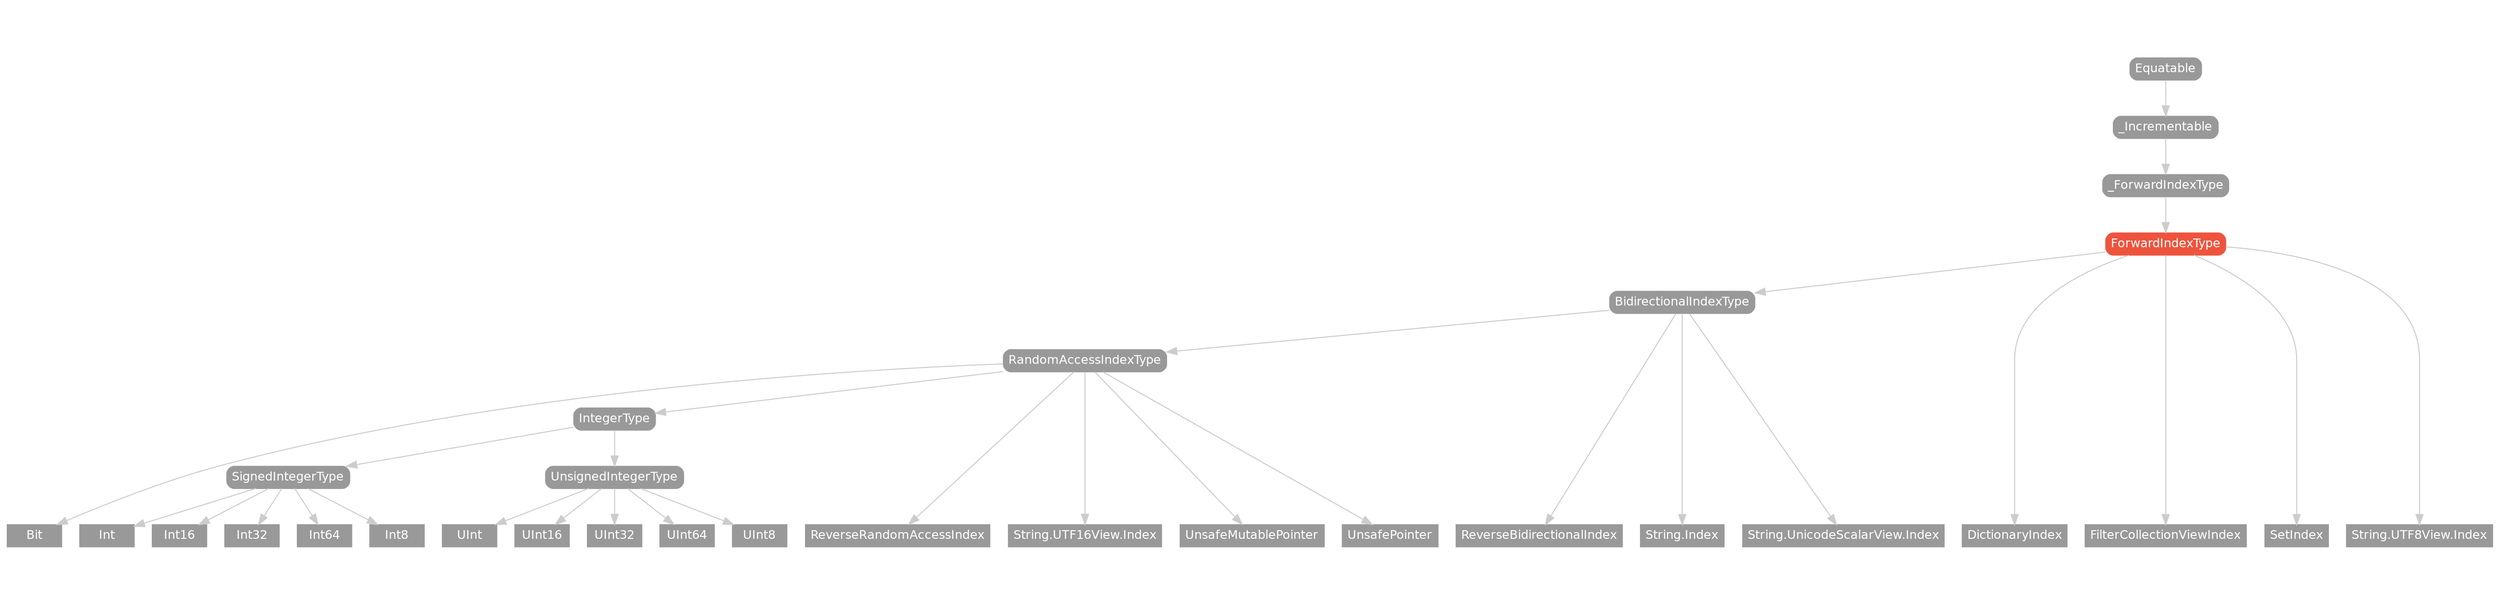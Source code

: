strict digraph "ForwardIndexType - Type Hierarchy - SwiftDoc.org" {
    pad="0.1,0.8"
    node [shape=box, style="filled,rounded", color="#999999", fillcolor="#999999", fontcolor=white, fontname=Helvetica, fontnames="Helvetica,sansserif", fontsize=12, margin="0.07,0.05", height="0.3"]
    edge [color="#cccccc"]
    "BidirectionalIndexType" [URL="/protocol/BidirectionalIndexType/hierarchy/"]
    "Bit" [URL="/type/Bit/hierarchy/", style=filled]
    "DictionaryIndex" [URL="/type/DictionaryIndex/hierarchy/", style=filled]
    "Equatable" [URL="/protocol/Equatable/hierarchy/"]
    "FilterCollectionViewIndex" [URL="/type/FilterCollectionViewIndex/hierarchy/", style=filled]
    "ForwardIndexType" [URL="/protocol/ForwardIndexType/", style="filled,rounded", fillcolor="#ee543d", color="#ee543d"]
    "Int" [URL="/type/Int/hierarchy/", style=filled]
    "Int16" [URL="/type/Int16/hierarchy/", style=filled]
    "Int32" [URL="/type/Int32/hierarchy/", style=filled]
    "Int64" [URL="/type/Int64/hierarchy/", style=filled]
    "Int8" [URL="/type/Int8/hierarchy/", style=filled]
    "IntegerType" [URL="/protocol/IntegerType/hierarchy/"]
    "RandomAccessIndexType" [URL="/protocol/RandomAccessIndexType/hierarchy/"]
    "ReverseBidirectionalIndex" [URL="/type/ReverseBidirectionalIndex/hierarchy/", style=filled]
    "ReverseRandomAccessIndex" [URL="/type/ReverseRandomAccessIndex/hierarchy/", style=filled]
    "SetIndex" [URL="/type/SetIndex/hierarchy/", style=filled]
    "SignedIntegerType" [URL="/protocol/SignedIntegerType/hierarchy/"]
    "String.Index" [URL="/type/String.Index/hierarchy/", style=filled]
    "String.UTF16View.Index" [URL="/type/String.UTF16View.Index/hierarchy/", style=filled]
    "String.UTF8View.Index" [URL="/type/String.UTF8View.Index/hierarchy/", style=filled]
    "String.UnicodeScalarView.Index" [URL="/type/String.UnicodeScalarView.Index/hierarchy/", style=filled]
    "UInt" [URL="/type/UInt/hierarchy/", style=filled]
    "UInt16" [URL="/type/UInt16/hierarchy/", style=filled]
    "UInt32" [URL="/type/UInt32/hierarchy/", style=filled]
    "UInt64" [URL="/type/UInt64/hierarchy/", style=filled]
    "UInt8" [URL="/type/UInt8/hierarchy/", style=filled]
    "UnsafeMutablePointer" [URL="/type/UnsafeMutablePointer/hierarchy/", style=filled]
    "UnsafePointer" [URL="/type/UnsafePointer/hierarchy/", style=filled]
    "UnsignedIntegerType" [URL="/protocol/UnsignedIntegerType/hierarchy/"]
    "_ForwardIndexType" [URL="/protocol/_ForwardIndexType/hierarchy/"]
    "_Incrementable" [URL="/protocol/_Incrementable/hierarchy/"]    "ForwardIndexType" -> "BidirectionalIndexType"
    "ForwardIndexType" -> "DictionaryIndex"
    "ForwardIndexType" -> "FilterCollectionViewIndex"
    "ForwardIndexType" -> "SetIndex"
    "ForwardIndexType" -> "String.UTF8View.Index"
    "BidirectionalIndexType" -> "RandomAccessIndexType"
    "BidirectionalIndexType" -> "ReverseBidirectionalIndex"
    "BidirectionalIndexType" -> "String.Index"
    "BidirectionalIndexType" -> "String.UnicodeScalarView.Index"
    "RandomAccessIndexType" -> "Bit"
    "RandomAccessIndexType" -> "IntegerType"
    "RandomAccessIndexType" -> "ReverseRandomAccessIndex"
    "RandomAccessIndexType" -> "UnsafeMutablePointer"
    "RandomAccessIndexType" -> "UnsafePointer"
    "RandomAccessIndexType" -> "String.UTF16View.Index"
    "IntegerType" -> "SignedIntegerType"
    "IntegerType" -> "UnsignedIntegerType"
    "SignedIntegerType" -> "Int"
    "SignedIntegerType" -> "Int16"
    "SignedIntegerType" -> "Int32"
    "SignedIntegerType" -> "Int64"
    "SignedIntegerType" -> "Int8"
    "UnsignedIntegerType" -> "UInt"
    "UnsignedIntegerType" -> "UInt16"
    "UnsignedIntegerType" -> "UInt32"
    "UnsignedIntegerType" -> "UInt64"
    "UnsignedIntegerType" -> "UInt8"
    "_ForwardIndexType" -> "ForwardIndexType"
    "_Incrementable" -> "_ForwardIndexType"
    "Equatable" -> "_Incrementable"
    subgraph Types {
        rank = max; "DictionaryIndex"; "FilterCollectionViewIndex"; "SetIndex"; "String.UTF8View.Index"; "ReverseBidirectionalIndex"; "String.Index"; "String.UnicodeScalarView.Index"; "Bit"; "ReverseRandomAccessIndex"; "UnsafeMutablePointer"; "UnsafePointer"; "String.UTF16View.Index"; "Int"; "Int16"; "Int32"; "Int64"; "Int8"; "UInt"; "UInt16"; "UInt32"; "UInt64"; "UInt8";
    }
}